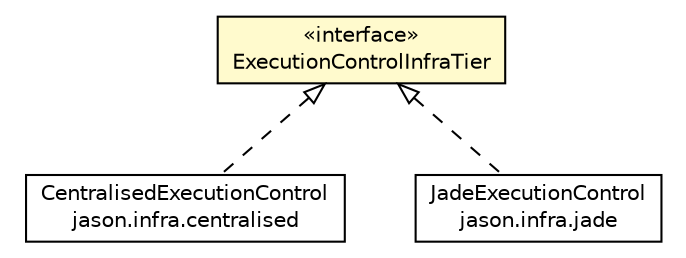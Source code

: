 #!/usr/local/bin/dot
#
# Class diagram 
# Generated by UMLGraph version R5_6_6-1-g9240c4 (http://www.umlgraph.org/)
#

digraph G {
	edge [fontname="Helvetica",fontsize=10,labelfontname="Helvetica",labelfontsize=10];
	node [fontname="Helvetica",fontsize=10,shape=plaintext];
	nodesep=0.25;
	ranksep=0.5;
	// jason.control.ExecutionControlInfraTier
	c21039 [label=<<table title="jason.control.ExecutionControlInfraTier" border="0" cellborder="1" cellspacing="0" cellpadding="2" port="p" bgcolor="lemonChiffon" href="./ExecutionControlInfraTier.html">
		<tr><td><table border="0" cellspacing="0" cellpadding="1">
<tr><td align="center" balign="center"> &#171;interface&#187; </td></tr>
<tr><td align="center" balign="center"> ExecutionControlInfraTier </td></tr>
		</table></td></tr>
		</table>>, URL="./ExecutionControlInfraTier.html", fontname="Helvetica", fontcolor="black", fontsize=10.0];
	// jason.infra.centralised.CentralisedExecutionControl
	c21084 [label=<<table title="jason.infra.centralised.CentralisedExecutionControl" border="0" cellborder="1" cellspacing="0" cellpadding="2" port="p" href="../infra/centralised/CentralisedExecutionControl.html">
		<tr><td><table border="0" cellspacing="0" cellpadding="1">
<tr><td align="center" balign="center"> CentralisedExecutionControl </td></tr>
<tr><td align="center" balign="center"> jason.infra.centralised </td></tr>
		</table></td></tr>
		</table>>, URL="../infra/centralised/CentralisedExecutionControl.html", fontname="Helvetica", fontcolor="black", fontsize=10.0];
	// jason.infra.jade.JadeExecutionControl
	c21093 [label=<<table title="jason.infra.jade.JadeExecutionControl" border="0" cellborder="1" cellspacing="0" cellpadding="2" port="p" href="../infra/jade/JadeExecutionControl.html">
		<tr><td><table border="0" cellspacing="0" cellpadding="1">
<tr><td align="center" balign="center"> JadeExecutionControl </td></tr>
<tr><td align="center" balign="center"> jason.infra.jade </td></tr>
		</table></td></tr>
		</table>>, URL="../infra/jade/JadeExecutionControl.html", fontname="Helvetica", fontcolor="black", fontsize=10.0];
	//jason.infra.centralised.CentralisedExecutionControl implements jason.control.ExecutionControlInfraTier
	c21039:p -> c21084:p [dir=back,arrowtail=empty,style=dashed];
	//jason.infra.jade.JadeExecutionControl implements jason.control.ExecutionControlInfraTier
	c21039:p -> c21093:p [dir=back,arrowtail=empty,style=dashed];
}

